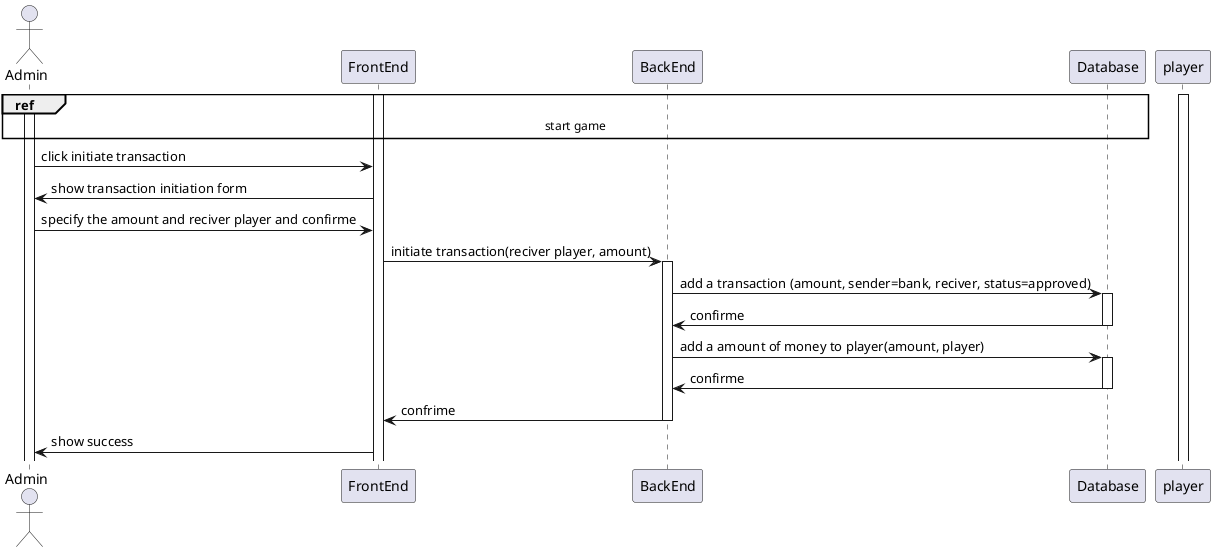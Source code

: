 @startuml "initiate transaction to a player"

actor Admin

Activate Admin
Activate FrontEnd

ref over Admin, FrontEnd, BackEnd, Database: start game
Activate player

Admin ->  FrontEnd : click initiate transaction
FrontEnd -> Admin : show transaction initiation form
Admin -> FrontEnd : specify the amount and reciver player and confirme

FrontEnd -> BackEnd : initiate transaction(reciver player, amount)
activate BackEnd

BackEnd -> Database : add a transaction (amount, sender=bank, reciver, status=approved)
Activate Database

Database -> BackEnd : confirme
deactivate Database

BackEnd -> Database : add a amount of money to player(amount, player)
Activate Database

Database -> BackEnd : confirme
deactivate Database

BackEnd -> FrontEnd : confrime
deactivate BackEnd

FrontEnd -> Admin : show success

@enduml
